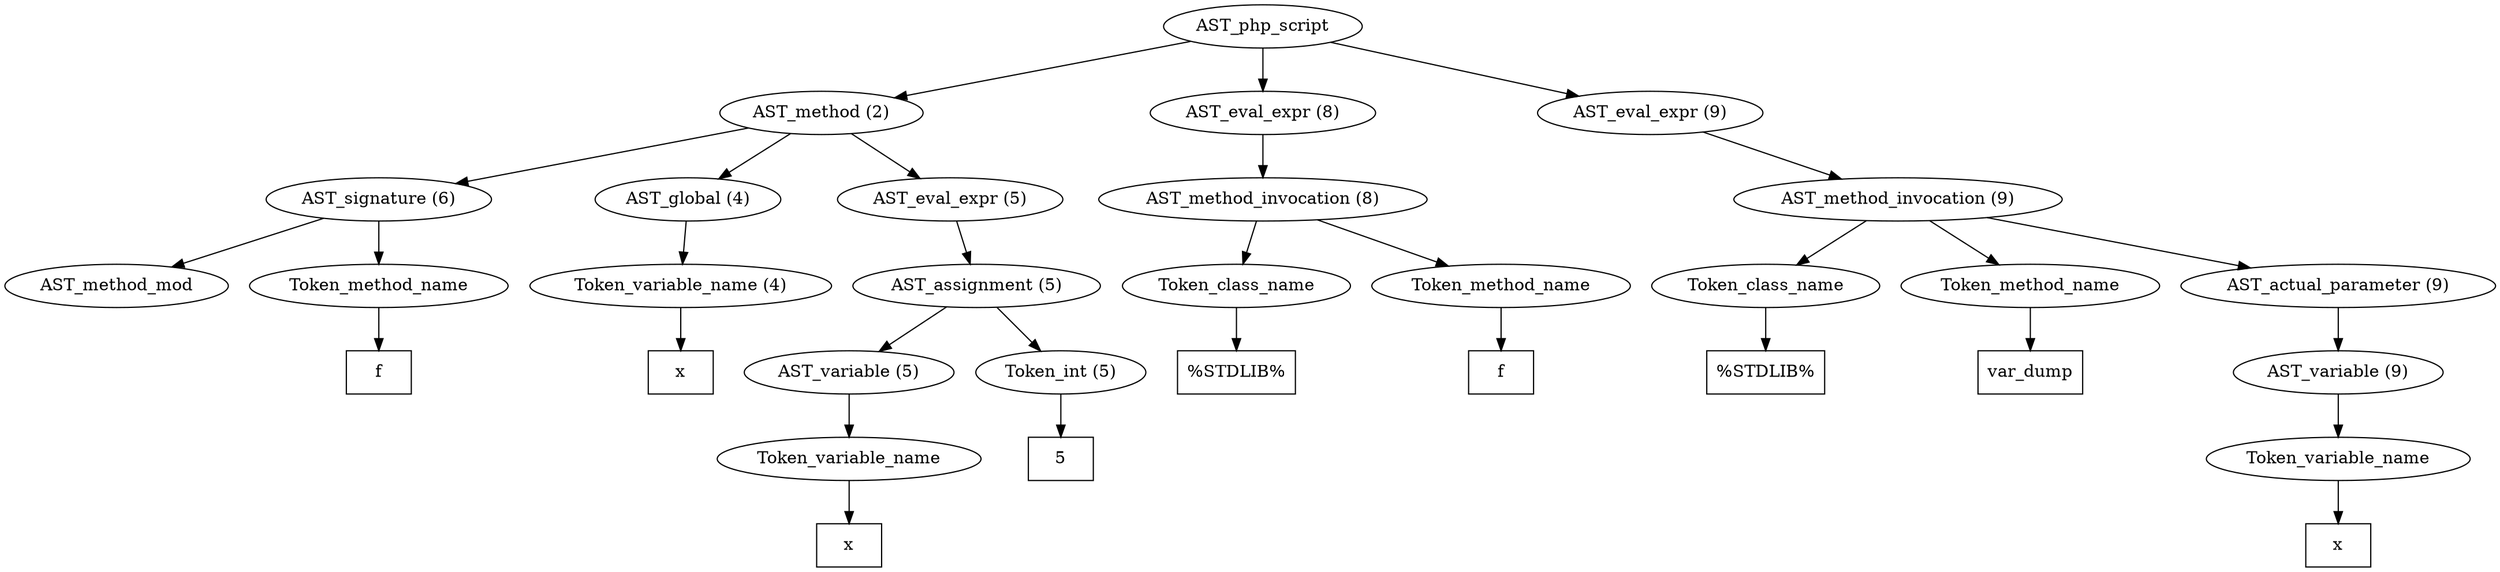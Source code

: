 /*
 * AST in dot format generated by phc -- the PHP compiler
 */

digraph AST {
node_0 [label="AST_php_script"];
node_1 [label="AST_method (2)"];
node_2 [label="AST_signature (6)"];
node_3 [label="AST_method_mod"];
node_4 [label="Token_method_name"];
node_5 [label="f", shape=box]
node_4 -> node_5;
node_2 -> node_4;
node_2 -> node_3;
node_6 [label="AST_global (4)"];
node_7 [label="Token_variable_name (4)"];
node_8 [label="x", shape=box]
node_7 -> node_8;
node_6 -> node_7;
node_9 [label="AST_eval_expr (5)"];
node_10 [label="AST_assignment (5)"];
node_11 [label="AST_variable (5)"];
node_12 [label="Token_variable_name"];
node_13 [label="x", shape=box]
node_12 -> node_13;
node_11 -> node_12;
node_14 [label="Token_int (5)"];
node_15 [label="5", shape=box]
node_14 -> node_15;
node_10 -> node_14;
node_10 -> node_11;
node_9 -> node_10;
node_1 -> node_9;
node_1 -> node_6;
node_1 -> node_2;
node_16 [label="AST_eval_expr (8)"];
node_17 [label="AST_method_invocation (8)"];
node_18 [label="Token_class_name"];
node_19 [label="%STDLIB%", shape=box]
node_18 -> node_19;
node_20 [label="Token_method_name"];
node_21 [label="f", shape=box]
node_20 -> node_21;
node_17 -> node_20;
node_17 -> node_18;
node_16 -> node_17;
node_22 [label="AST_eval_expr (9)"];
node_23 [label="AST_method_invocation (9)"];
node_24 [label="Token_class_name"];
node_25 [label="%STDLIB%", shape=box]
node_24 -> node_25;
node_26 [label="Token_method_name"];
node_27 [label="var_dump", shape=box]
node_26 -> node_27;
node_28 [label="AST_actual_parameter (9)"];
node_29 [label="AST_variable (9)"];
node_30 [label="Token_variable_name"];
node_31 [label="x", shape=box]
node_30 -> node_31;
node_29 -> node_30;
node_28 -> node_29;
node_23 -> node_28;
node_23 -> node_26;
node_23 -> node_24;
node_22 -> node_23;
node_0 -> node_22;
node_0 -> node_16;
node_0 -> node_1;
}
